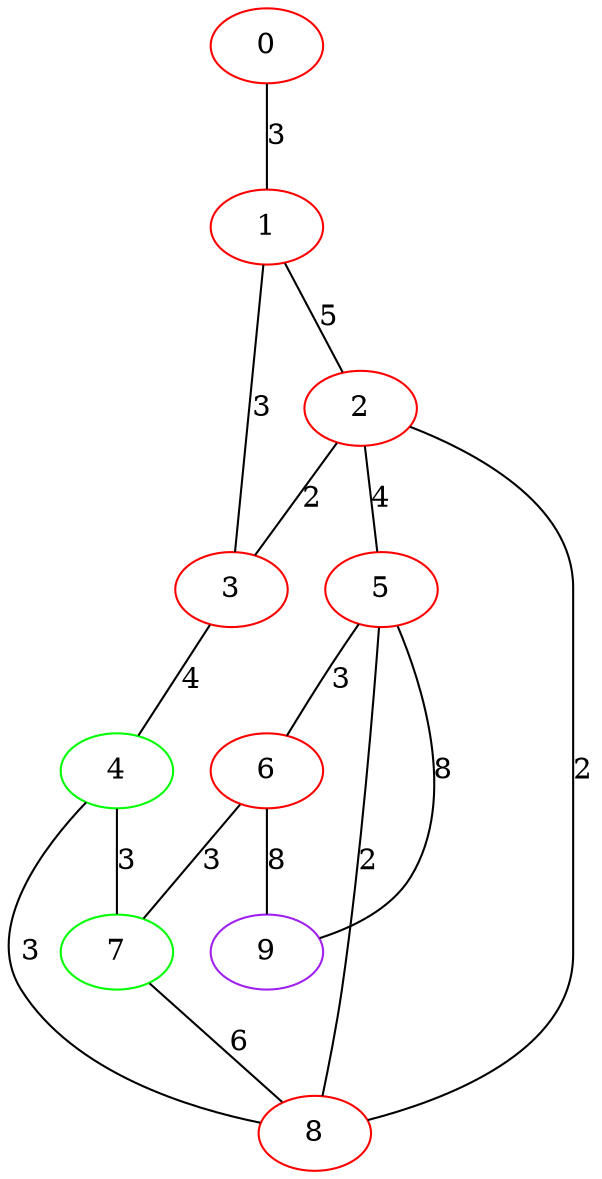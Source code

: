 graph "" {
0 [color=red, weight=1];
1 [color=red, weight=1];
2 [color=red, weight=1];
3 [color=red, weight=1];
4 [color=green, weight=2];
5 [color=red, weight=1];
6 [color=red, weight=1];
7 [color=green, weight=2];
8 [color=red, weight=1];
9 [color=purple, weight=4];
0 -- 1  [key=0, label=3];
1 -- 2  [key=0, label=5];
1 -- 3  [key=0, label=3];
2 -- 8  [key=0, label=2];
2 -- 3  [key=0, label=2];
2 -- 5  [key=0, label=4];
3 -- 4  [key=0, label=4];
4 -- 8  [key=0, label=3];
4 -- 7  [key=0, label=3];
5 -- 8  [key=0, label=2];
5 -- 9  [key=0, label=8];
5 -- 6  [key=0, label=3];
6 -- 9  [key=0, label=8];
6 -- 7  [key=0, label=3];
7 -- 8  [key=0, label=6];
}

